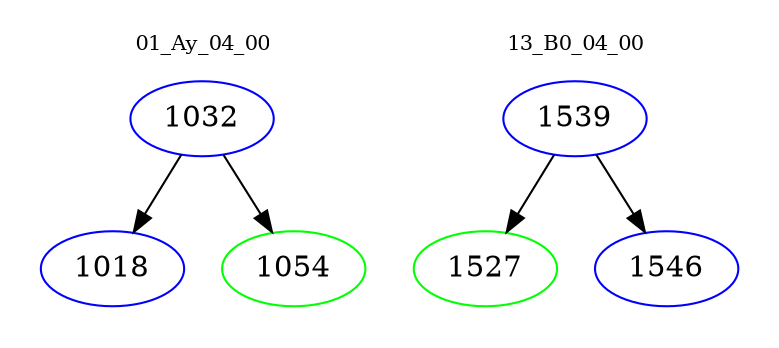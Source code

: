 digraph{
subgraph cluster_0 {
color = white
label = "01_Ay_04_00";
fontsize=10;
T0_1032 [label="1032", color="blue"]
T0_1032 -> T0_1018 [color="black"]
T0_1018 [label="1018", color="blue"]
T0_1032 -> T0_1054 [color="black"]
T0_1054 [label="1054", color="green"]
}
subgraph cluster_1 {
color = white
label = "13_B0_04_00";
fontsize=10;
T1_1539 [label="1539", color="blue"]
T1_1539 -> T1_1527 [color="black"]
T1_1527 [label="1527", color="green"]
T1_1539 -> T1_1546 [color="black"]
T1_1546 [label="1546", color="blue"]
}
}
